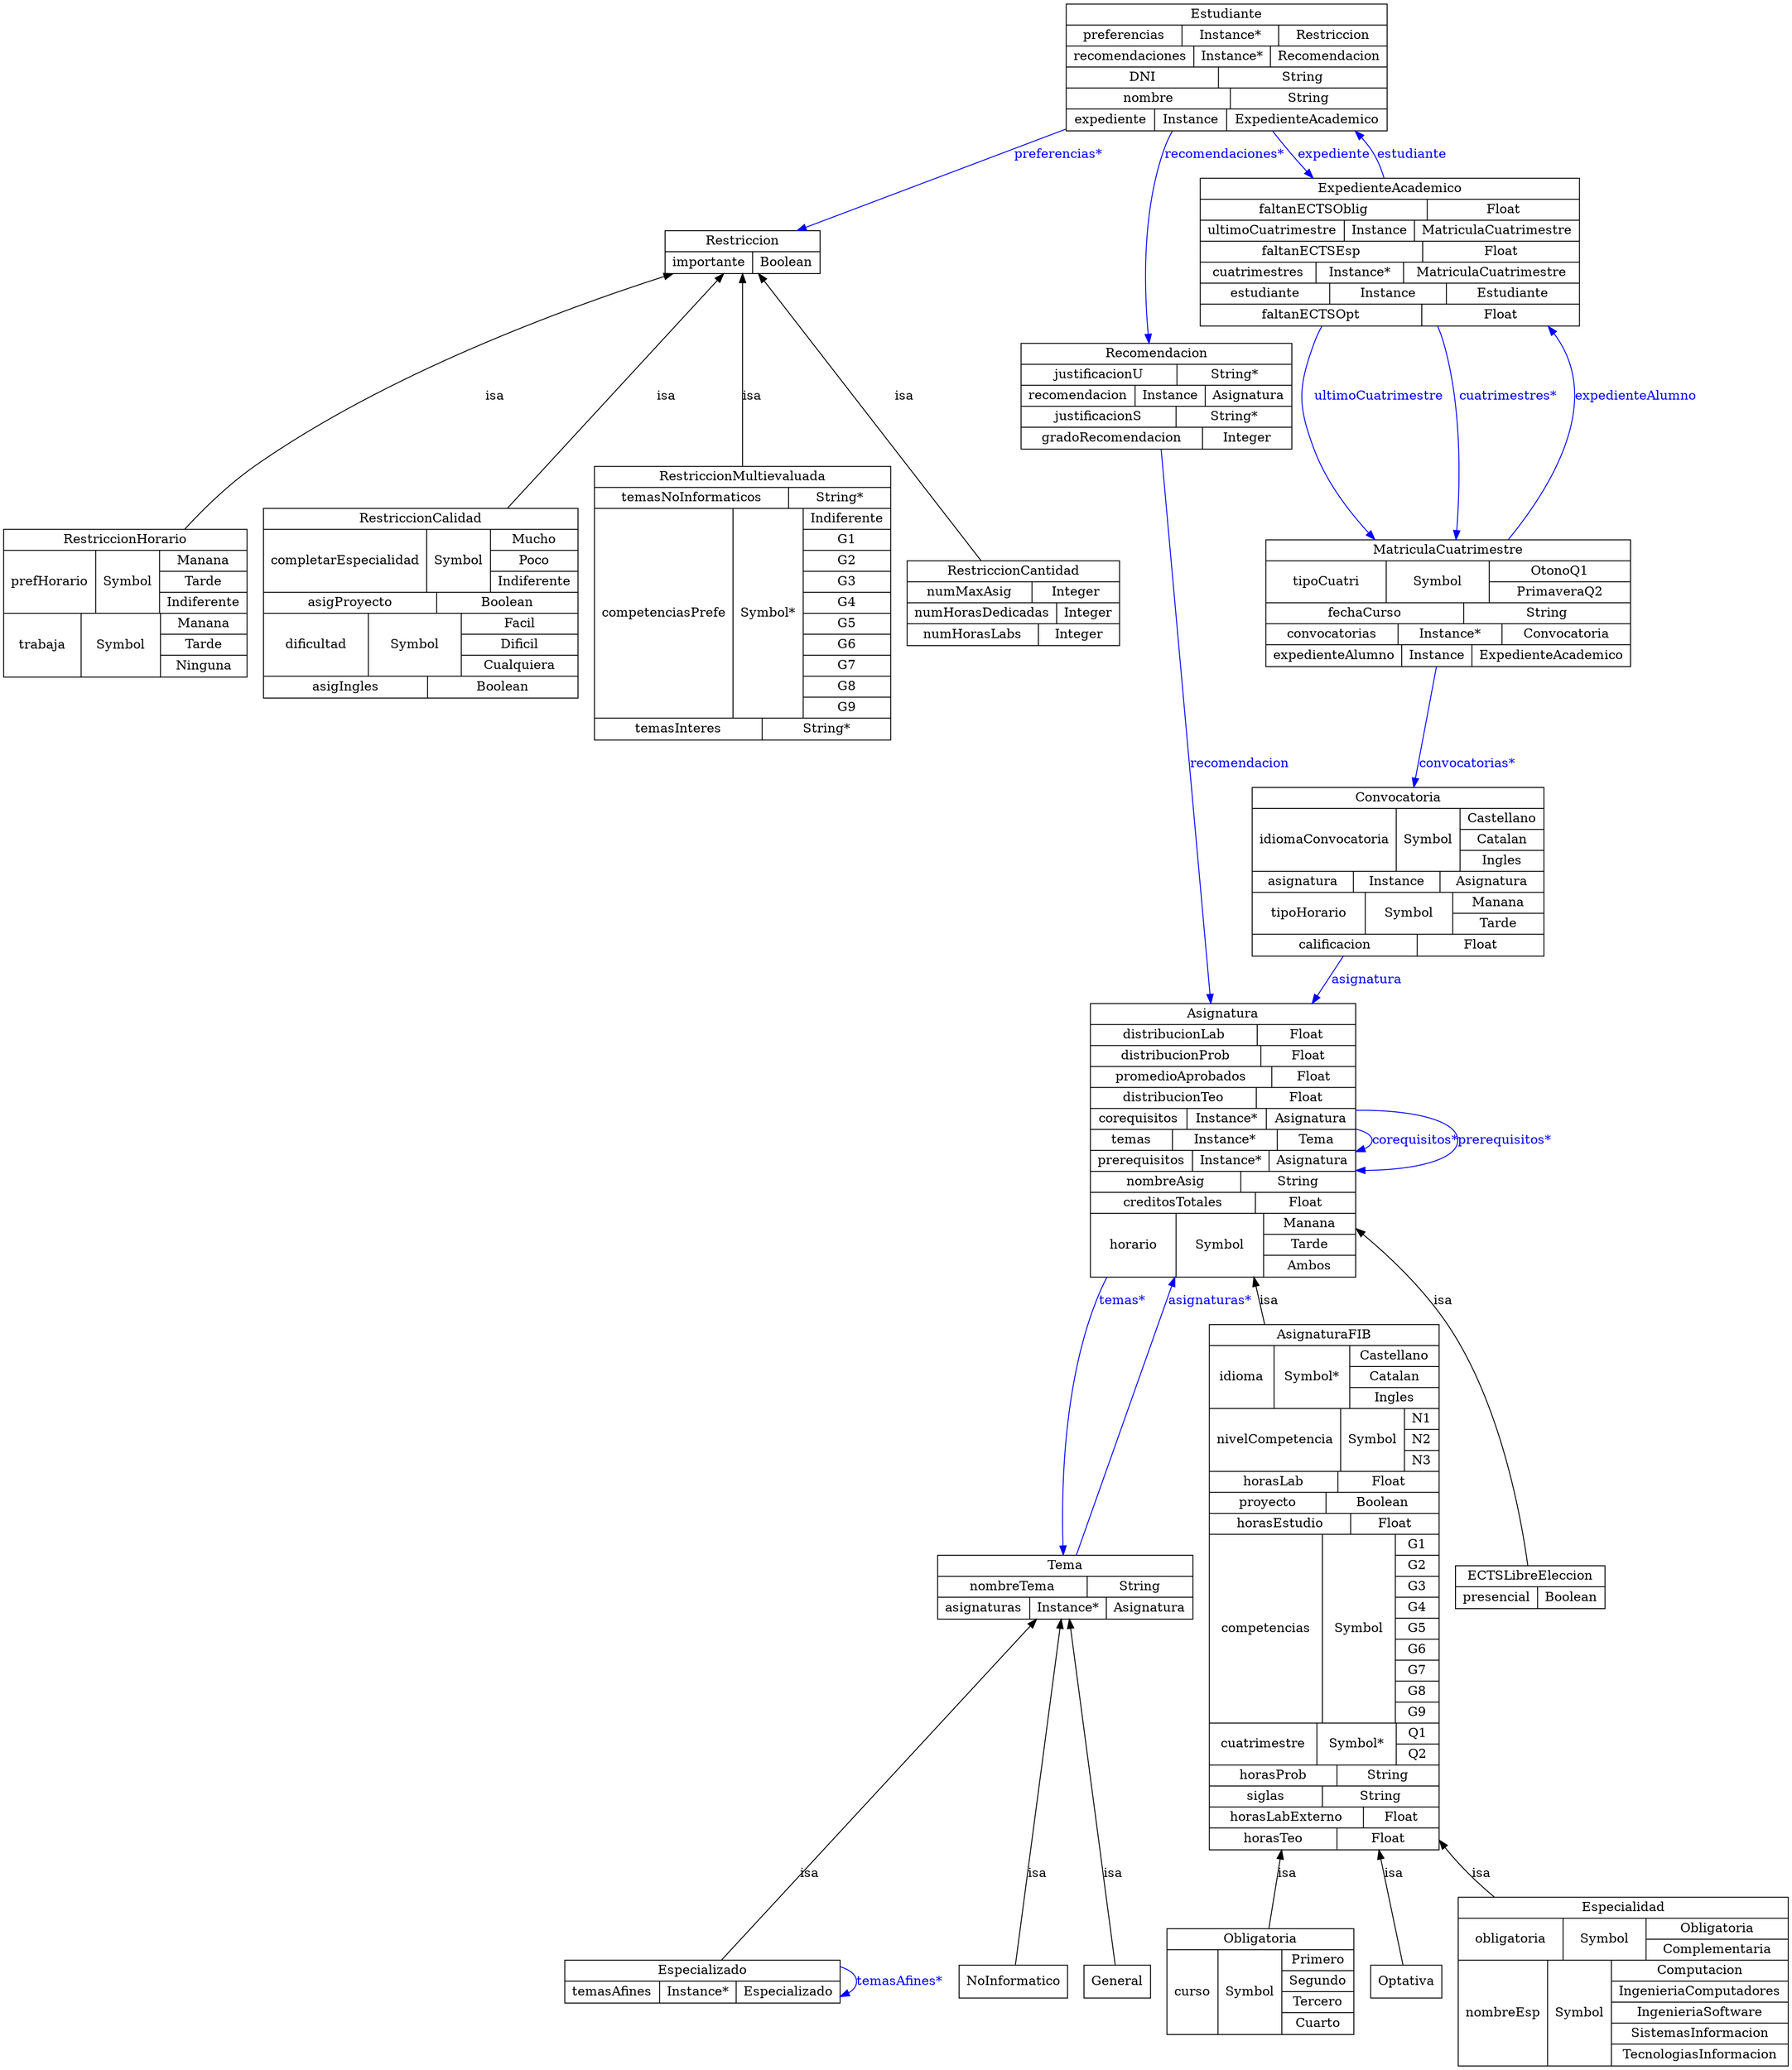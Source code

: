 digraph ontologia {
	node [label="\N"];
	graph [bb="0,0,1640,2262"];
	Obligatoria [label="{Obligatoria|{curso|Symbol|{Primero|Segundo|Tercero|Cuarto}}}", shape=record, color="0.0,0.0,0.0", fontcolor="0.0,0.0,0.0", pos="1159,93", rects="1072,127.5,1246,150.5 1072,35.5,1120,127.5 1120,35.5,1180,127.5 1180,104.5,1246,127.5 1180,81.5,1246,104.5 1180,58.5,1246,81.5 1180\
,35.5,1246,58.5", width="2.4167", height="1.6111"];
	AsignaturaFIB [label="{AsignaturaFIB|{idioma|Symbol*|{Castellano|Catalan|Ingles}}|{nivelCompetencia|Symbol|{N1|N2|N3}}|{horasLab|Float}|{proyecto|Boolean\
}|{horasEstudio|Float}|{competencias|Symbol|{G1|G2|G3|G4|G5|G6|G7|G8|G9}}|{cuatrimestre|Symbol*|{Q1|Q2}}|{horasProb|String}|{\
siglas|String}|{horasLabExterno|Float}|{horasTeo|Float}}", shape=record, color="0.0,0.0,0.0", fontcolor="0.0,0.0,0.0", pos="1210,526", rects="1105.5,790.5,1314.5,813.5 1105.5,721.5,1163.5,790.5 1163.5,721.5,1235.5,790.5 1235.5,767.5,1314.5,790.5 1235.5,744.5,1314.5,767.5\
 1235.5,721.5,1314.5,744.5 1105.5,652.5,1221.5,721.5 1221.5,652.5,1281.5,721.5 1281.5,698.5,1314.5,721.5 1281.5,675.5,1314.5,698.5\
 1281.5,652.5,1314.5,675.5 1105.5,629.5,1221.5,652.5 1221.5,629.5,1314.5,652.5 1105.5,606.5,1212.5,629.5 1212.5,606.5,1314.5,\
629.5 1105.5,583.5,1232.5,606.5 1232.5,583.5,1314.5,606.5 1105.5,376.5,1205.5,583.5 1205.5,376.5,1272.5,583.5 1272.5,560.5,1314.5\
,583.5 1272.5,537.5,1314.5,560.5 1272.5,514.5,1314.5,537.5 1272.5,491.5,1314.5,514.5 1272.5,468.5,1314.5,491.5 1272.5,445.5,1314.5\
,468.5 1272.5,422.5,1314.5,445.5 1272.5,399.5,1314.5,422.5 1272.5,376.5,1314.5,399.5 1105.5,330.5,1197.5,376.5 1197.5,330.5,1272.5\
,376.5 1272.5,353.5,1314.5,376.5 1272.5,330.5,1314.5,353.5 1105.5,307.5,1222.5,330.5 1222.5,307.5,1314.5,330.5 1105.5,284.5\
,1208.5,307.5 1208.5,284.5,1314.5,307.5 1105.5,261.5,1243.5,284.5 1243.5,261.5,1314.5,284.5 1105.5,238.5,1222.5,261.5 1222.5,238.5\
,1314.5,261.5", width="2.8958", height=8];
	Especializado [label="{Especializado|{temasAfines|Instance*|{Especializado}}}", shape=record, color="0.0,0.0,0.0", fontcolor="0.0,0.0,0.0", pos="641,93", rects="517,93,765,116 517,70,602,93 602,70,672,93 672,70,765,93", width="3.4444", height="0.65278"];
	Tema [label="{Tema|{nombreTema|String}|{asignaturas|Instance*|{Asignatura}}}", shape=record, color="0.0,0.0,0.0", fontcolor="0.0,0.0,0.0", pos="975,526", rects="863,537.5,1087,560.5 863,514.5,995,537.5 995,514.5,1087,537.5 863,491.5,941,514.5 941,491.5,1011,514.5 1011,491.5,1087,514.5", width="3.1111", height="0.97222"];
	NoInformatico [label=NoInformatico, shape=box, color="0.0,0.0,0.0", fontcolor="0.0,0.0,0.0", pos="927,93", width="1.3681", height="0.5"];
	RestriccionHorario [label="{RestriccionHorario|{prefHorario|Symbol|{Manana|Tarde|Indiferente}}|{trabaja|Symbol|{Manana|Tarde|Ninguna}}}", shape=record, color="0.0,0.0,0.0", fontcolor="0.0,0.0,0.0", pos="109,1606", rects="0,1663.5,218,1686.5 0,1594.5,82,1663.5 82,1594.5,142,1663.5 142,1640.5,218,1663.5 142,1617.5,218,1640.5 142,1594.5,218,1617.5 0,\
1525.5,67,1594.5 67,1525.5,141,1594.5 141,1571.5,218,1594.5 141,1548.5,218,1571.5 141,1525.5,218,1548.5", width="3.0278", height="2.25"];
	Restriccion [label="{Restriccion|{importante|Boolean}}", shape=record, color="0.0,0.0,0.0", fontcolor="0.0,0.0,0.0", pos="666,1989", rects="597,1989,735,2012 597,1966,673,1989 673,1966,735,1989", width="1.9167", height="0.65278"];
	Asignatura [label="{Asignatura|{distribucionLab|Float}|{distribucionProb|Float}|{promedioAprobados|Float}|{distribucionTeo|Float}|{corequisitos|Instance\
*|{Asignatura}}|{temas|Instance*|{Tema}}|{prerequisitos|Instance*|{Asignatura}}|{nombreAsig|String}|{creditosTotales|Float}\
|{horario|Symbol|{Manana|Tarde|Ambos}}}", shape=record, color="0.0,0.0,0.0", fontcolor="0.0,0.0,0.0", pos="1114,1016", rects="996.5,1142.5,1231.5,1165.5 996.5,1119.5,1143.5,1142.5 1143.5,1119.5,1231.5,1142.5 996.5,1096.5,1146.5,1119.5 1146.5,1096.5,1231.5\
,1119.5 996.5,1073.5,1158.5,1096.5 1158.5,1073.5,1231.5,1096.5 996.5,1050.5,1143.5,1073.5 1143.5,1050.5,1231.5,1073.5 996.5,1027.5\
,1082.5,1050.5 1082.5,1027.5,1153.5,1050.5 1153.5,1027.5,1231.5,1050.5 996.5,1004.5,1067.5,1027.5 1067.5,1004.5,1160.5,1027.5\
 1160.5,1004.5,1231.5,1027.5 996.5,981.5,1085.5,1004.5 1085.5,981.5,1155.5,1004.5 1155.5,981.5,1231.5,1004.5 996.5,958.5,1131.5,\
981.5 1131.5,958.5,1231.5,981.5 996.5,935.5,1142.5,958.5 1142.5,935.5,1231.5,958.5 996.5,866.5,1071.5,935.5 1071.5,866.5,1151.5,\
935.5 1151.5,912.5,1231.5,935.5 1151.5,889.5,1231.5,912.5 1151.5,866.5,1231.5,889.5", width="3.2569", height="4.1667"];
	Estudiante [label="{Estudiante|{preferencias|Instance*|{Restriccion}}|{recomendaciones|Instance*|{Recomendacion}}|{DNI|String}|{nombre|String}|{expediente\
|Instance|{ExpedienteAcademico}}}", shape=record, color="0.0,0.0,0.0", fontcolor="0.0,0.0,0.0", pos="1101,2192", rects="955.5,2238,1246.5,2261 955.5,2215,1058.5,2238 1058.5,2215,1147.5,2238 1147.5,2215,1246.5,2238 955.5,2192,1069.5,2215 1069.5,2192\
,1139.5,2215 1139.5,2192,1246.5,2215 955.5,2169,1096.5,2192 1096.5,2169,1246.5,2192 955.5,2146,1105.5,2169 1105.5,2146,1246.5,2169\
 955.5,2123,1034.5,2146 1034.5,2123,1100.5,2146 1100.5,2123,1246.5,2146", width="4.0347", height="1.9306"];
	Recomendacion [label="{Recomendacion|{justificacionU|String*}|{recomendacion|Instance|{Asignatura}}|{justificacionS|String*}|{gradoRecomendacion|Integer\
}}", shape=record, color="0.0,0.0,0.0", fontcolor="0.0,0.0,0.0", pos="1037,1832", rects="916.5,1866.5,1157.5,1889.5 916.5,1843.5,1055.5,1866.5 1055.5,1843.5,1157.5,1866.5 916.5,1820.5,1018.5,1843.5 1018.5,1820.5,1081.5\
,1843.5 1081.5,1820.5,1157.5,1843.5 916.5,1797.5,1054.5,1820.5 1054.5,1797.5,1157.5,1820.5 916.5,1774.5,1079.5,1797.5 1079.5,1774.5\
,1157.5,1797.5", width="3.3403", height="1.6111"];
	ExpedienteAcademico [label="{ExpedienteAcademico|{faltanECTSOblig|Float}|{ultimoCuatrimestre|Instance|{MatriculaCuatrimestre}}|{faltanECTSEsp|Float}|{cuatrimestres\
|Instance*|{MatriculaCuatrimestre}}|{estudiante|Instance|{Estudiante}}|{faltanECTSOpt|Float}}", shape=record, color="0.0,0.0,0.0", fontcolor="0.0,0.0,0.0", pos="1248,1989", rects="1086,2046.5,1410,2069.5 1086,2023.5,1282,2046.5 1282,2023.5,1410,2046.5 1086,2000.5,1208,2023.5 1208,2000.5,1271,2023.5 1271,2000.5\
,1410,2023.5 1086,1977.5,1277,2000.5 1277,1977.5,1410,2000.5 1086,1954.5,1184,1977.5 1184,1954.5,1262,1977.5 1262,1954.5,1410\
,1977.5 1086,1931.5,1196,1954.5 1196,1931.5,1297,1954.5 1297,1931.5,1410,1954.5 1086,1908.5,1277,1931.5 1277,1908.5,1410,1931.5", width="4.5", height="2.25"];
	Convocatoria [label="{Convocatoria|{idiomaConvocatoria|Symbol|{Castellano|Catalan|Ingles}}|{asignatura|Instance|{Asignatura}}|{tipoHorario|Symbol|{Manana\
|Tarde}}|{calificacion|Float}}", shape=record, color="0.0,0.0,0.0", fontcolor="0.0,0.0,0.0", pos="1234,1311", rects="1102,1380,1366,1403 1102,1311,1232,1380 1232,1311,1292,1380 1292,1357,1366,1380 1292,1334,1366,1357 1292,1311,1366,1334 1102,1288\
,1191,1311 1191,1288,1272,1311 1272,1288,1366,1311 1102,1242,1204,1288 1204,1242,1285,1288 1285,1265,1366,1288 1285,1242,1366,1265\
 1102,1219,1251,1242 1251,1219,1366,1242", width="3.6667", height="2.5694"];
	General [label=General, shape=box, color="0.0,0.0,0.0", fontcolor="0.0,0.0,0.0", pos="1024,93", width="0.8125", height="0.5"];
	RestriccionCalidad [label="{RestriccionCalidad|{completarEspecialidad|Symbol|{Mucho|Poco|Indiferente}}|{asigProyecto|Boolean}|{dificultad|Symbol|{Facil|Dificil\
|Cualquiera}}|{asigIngles|Boolean}}", shape=record, color="0.0,0.0,0.0", fontcolor="0.0,0.0,0.0", pos="376,1606", rects="236.5,1686.5,515.5,1709.5 236.5,1617.5,379.5,1686.5 379.5,1617.5,439.5,1686.5 439.5,1663.5,515.5,1686.5 439.5,1640.5,515.5,1663.5\
 439.5,1617.5,515.5,1640.5 236.5,1594.5,389.5,1617.5 389.5,1594.5,515.5,1617.5 236.5,1525.5,329.5,1594.5 329.5,1525.5,414.5,1594.5\
 414.5,1571.5,515.5,1594.5 414.5,1548.5,515.5,1571.5 414.5,1525.5,515.5,1548.5 236.5,1502.5,380.5,1525.5 380.5,1502.5,515.5,1525.5", width="3.8681", height="2.8889"];
	RestriccionMultievaluada [label="{RestriccionMultievaluada|{temasNoInformaticos|String*}|{competenciasPrefe|Symbol*|{Indiferente|G1|G2|G3|G4|G5|G6|G7|G8|G9}}|{temasInteres\
|String*}}", shape=record, color="0.0,0.0,0.0", fontcolor="0.0,0.0,0.0", pos="666,1606", rects="533.5,1732.5,798.5,1755.5 533.5,1709.5,706.5,1732.5 706.5,1709.5,798.5,1732.5 533.5,1479.5,655.5,1709.5 655.5,1479.5,722.5,1709.5\
 722.5,1686.5,798.5,1709.5 722.5,1663.5,798.5,1686.5 722.5,1640.5,798.5,1663.5 722.5,1617.5,798.5,1640.5 722.5,1594.5,798.5,1617.5\
 722.5,1571.5,798.5,1594.5 722.5,1548.5,798.5,1571.5 722.5,1525.5,798.5,1548.5 722.5,1502.5,798.5,1525.5 722.5,1479.5,798.5,1502.5\
 533.5,1456.5,680.5,1479.5 680.5,1456.5,798.5,1479.5", width="3.6736", height="4.1667"];
	Optativa [label=Optativa, shape=box, color="0.0,0.0,0.0", fontcolor="0.0,0.0,0.0", pos="1296,93", width="0.88889", height="0.5"];
	MatriculaCuatrimestre [label="{MatriculaCuatrimestre|{tipoCuatri|Symbol|{OtonoQ1|PrimaveraQ2}}|{fechaCurso|String}|{convocatorias|Instance*|{Convocatoria}}|{expedienteAlumno\
|Instance|{ExpedienteAcademico}}}", shape=record, color="0.0,0.0,0.0", fontcolor="0.0,0.0,0.0", pos="1269,1606", rects="1106.5,1652,1431.5,1675 1106.5,1606,1212.5,1652 1212.5,1606,1307.5,1652 1307.5,1629,1431.5,1652 1307.5,1606,1431.5,1629 1106.5,1583\
,1284.5,1606 1284.5,1583,1431.5,1606 1106.5,1560,1223.5,1583 1223.5,1560,1316.5,1583 1316.5,1560,1431.5,1583 1106.5,1537,1226.5\
,1560 1226.5,1537,1289.5,1560 1289.5,1537,1431.5,1560", width="4.5069", height="1.9306"];
	ECTSLibreEleccion [label="{ECTSLibreEleccion|{presencial|Boolean}}", shape=record, color="0.0,0.0,0.0", fontcolor="0.0,0.0,0.0", pos="1400,526", rects="1333,526,1467,549 1333,503,1405,526 1405,503,1467,526", width="1.8611", height="0.65278"];
	RestriccionCantidad [label="{RestriccionCantidad|{numMaxAsig|Integer}|{numHorasDedicadas|Integer}|{numHorasLabs|Integer}}", shape=record, color="0.0,0.0,0.0", fontcolor="0.0,0.0,0.0", pos="911,1606", rects="817,1629,1005,1652 817,1606,929,1629 929,1606,1005,1629 817,1583,950,1606 950,1583,1005,1606 817,1560,934,1583 934,1560,1005,1583", width="2.6111", height="1.2917"];
	Especialidad [label="{Especialidad|{obligatoria|Symbol|{Obligatoria|Complementaria}}|{nombreEsp|Symbol|{Computacion|IngenieriaComputadores|IngenieriaSoftware\
|SistemasInformacion|TecnologiasInformacion}}}", shape=record, color="0.0,0.0,0.0", fontcolor="0.0,0.0,0.0", pos="1493,93", rects="1346,162,1640,185 1346,116,1438,162 1438,116,1515,162 1515,139,1640,162 1515,116,1640,139 1346,1,1427,116 1427,1,1487,116 1487,93\
,1640,116 1487,70,1640,93 1487,47,1640,70 1487,24,1640,47 1487,1,1640,24", width="4.0833", height="2.5694"];
	AsignaturaFIB -> Obligatoria [dir=back, label=isa, color="0.0,0.0,0.0", fontcolor="0.0,0.0,0.0", pos="s,1176.1,238.42 1174.9,228.47 1171.5,199.39 1168.3,172.62 1165.7,150.75", lp="1181,212"];
	Tema -> Especializado [dir=back, label=isa, color="0.0,0.0,0.0", fontcolor="0.0,0.0,0.0", pos="s,948.79,491.18 942.55,483.12 872.93,393.28 711.25,184.66 658.2,116.2", lp="739,212"];
	Especializado -> Especializado [label="temasAfines*", color="0.6666667,1.0,1.0", fontcolor="0.6666667,1.0,1.0", style=filled, pos="e,765.15,75.576 765.15,110.42 776.12,106.76 783,100.95 783,93 783,87.658 779.9,83.283 774.53,79.876", lp="821,93"];
	Tema -> NoInformatico [dir=back, label=isa, color="0.0,0.0,0.0", fontcolor="0.0,0.0,0.0", pos="s,971.23,491.18 970.12,481.22 959.74,387.94 935.81,173.06 928.9,111.05", lp="948,212"];
	Restriccion -> RestriccionHorario [dir=back, label=isa, color="0.0,0.0,0.0", fontcolor="0.0,0.0,0.0", pos="s,606.67,1965.9 597.27,1962.2 506.1,1925.7 343.2,1852.6 227,1756 203.15,1736.2 180.9,1710.8 162.3,1686.7", lp="440,1832"];
	Asignatura -> Asignatura [label="corequisitos*", color="0.6666667,1.0,1.0", fontcolor="0.6666667,1.0,1.0", style=filled, pos="e,1231.6,1002.9 1231.6,1029.1 1242.3,1026.4 1249,1022 1249,1016 1249,1012.1 1246.1,1008.8 1241.1,1006.3", lp="1287,1016"];
	Asignatura -> Tema [label="temas*", color="0.6666667,1.0,1.0", fontcolor="0.6666667,1.0,1.0", style=filled, pos="e,971.37,560.53 1003.4,866.48 1000.7,860.36 998.19,854.19 996,848 962.55,753.5 965.68,633.69 970.54,570.54", lp="1016,840"];
	Asignatura -> Asignatura [label="prerequisitos*", color="0.6666667,1.0,1.0", fontcolor="0.6666667,1.0,1.0", style=filled, pos="e,1231.5,983.09 1231.5,1048.9 1280.8,1050.1 1325,1039.1 1325,1016 1325,994.46 1286.7,983.47 1241.5,983.01", lp="1364.5,1016"];
	Estudiante -> Restriccion [label="preferencias*", color="0.6666667,1.0,1.0", fontcolor="0.6666667,1.0,1.0", style=filled, pos="e,713.83,2012.1 955.24,2123.7 875.68,2086.9 781.68,2043.5 722.95,2016.3", lp="947.5,2096"];
	Estudiante -> Recomendacion [label="recomendaciones*", color="0.6666667,1.0,1.0", fontcolor="0.6666667,1.0,1.0", style=filled, pos="e,1031.2,1889.6 1055.2,2122.7 1052.4,2116.5 1049.9,2110.3 1048,2104 1027.6,2036.6 1027.3,1955.6 1030.5,1899.8", lp="1100.5,2096"];
	Estudiante -> ExpedienteAcademico [label=expediente, color="0.6666667,1.0,1.0", fontcolor="0.6666667,1.0,1.0", style=filled, pos="e,1180,2069.5 1142.2,2122.8 1149.9,2111 1158,2099 1166,2088 1168.5,2084.6 1171.1,2081.1 1173.7,2077.6", lp="1196,2096"];
	Tema -> Asignatura [label="asignaturas*", color="0.6666667,1.0,1.0", fontcolor="0.6666667,1.0,1.0", style=filled, pos="e,1071.6,866.26 984.63,560.8 1001.8,621.14 1038.8,750.99 1068.8,856.46", lp="1100.5,840"];
	Convocatoria -> Asignatura [label=asignatura, color="0.6666667,1.0,1.0", fontcolor="0.6666667,1.0,1.0", style=filled, pos="e,1174.9,1165.6 1196.7,1218.9 1190.9,1204.8 1184.9,1190 1178.7,1175", lp="1217,1192"];
	Asignatura -> AsignaturaFIB [dir=back, label=isa, color="0.0,0.0,0.0", fontcolor="0.0,0.0,0.0", pos="s,1143.3,866.26 1145.2,856.25 1148,842.38 1150.8,828.1 1153.6,813.6", lp="1156,840"];
	Tema -> General [dir=back, label=isa, color="0.0,0.0,0.0", fontcolor="0.0,0.0,0.0", pos="s,978.84,491.18 979.98,481.22 990.58,387.94 1015,173.06 1022.1,111.05", lp="1019,212"];
	Restriccion -> RestriccionCalidad [dir=back, label=isa, color="0.0,0.0,0.0", fontcolor="0.0,0.0,0.0", pos="s,649.15,1965.9 643.09,1957.9 602.8,1905 517.54,1793 454.13,1709.6", lp="597,1832"];
	Recomendacion -> Asignatura [label=recomendacion, color="0.6666667,1.0,1.0", fontcolor="0.6666667,1.0,1.0", style=filled, pos="e,1098.2,1165.7 1041.9,1774.4 1051.4,1666.2 1073,1422.7 1093,1218 1094.3,1204.4 1095.7,1190.2 1097.2,1176", lp="1117,1430"];
	Restriccion -> RestriccionMultievaluada [dir=back, label=isa, color="0.0,0.0,0.0", fontcolor="0.0,0.0,0.0", pos="s,666,1965.9 666,1955.8 666,1911.6 666,1829.4 666,1755.9", lp="674,1832"];
	AsignaturaFIB -> Optativa [dir=back, label=isa, color="0.0,0.0,0.0", fontcolor="0.0,0.0,0.0", pos="s,1267.2,238.42 1269.2,228.52 1279.3,177.74 1288,133.99 1292.6,111.07", lp="1281,212"];
	ExpedienteAcademico -> MatriculaCuatrimestre [label=ultimoCuatrimestre, color="0.6666667,1.0,1.0", fontcolor="0.6666667,1.0,1.0", style=filled, pos="e,1224,1675.1 1189.1,1908.3 1186.3,1902.3 1183.9,1896.2 1182,1890 1166.9,1840.7 1169.7,1824.1 1182,1774 1189.6,1743 1204,1711.5 \
1219,1684.2", lp="1235,1832"];
	ExpedienteAcademico -> MatriculaCuatrimestre [label="cuatrimestres*", color="0.6666667,1.0,1.0", fontcolor="0.6666667,1.0,1.0", style=filled, pos="e,1283.4,1675.1 1283.4,1908.3 1285.3,1902.2 1286.8,1896 1288,1890 1301.4,1821.6 1294.2,1742.4 1285.1,1685.2", lp="1336.5,1832"];
	ExpedienteAcademico -> Estudiante [label=estudiante, color="0.6666667,1.0,1.0", fontcolor="0.6666667,1.0,1.0", style=filled, pos="e,1211.1,2122.9 1240.8,2069.7 1237.5,2081.8 1232.7,2093.7 1226,2104 1223.5,2107.8 1220.8,2111.6 1217.8,2115.2", lp="1262,2096"];
	Asignatura -> ECTSLibreEleccion [dir=back, label=isa, color="0.0,0.0,0.0", fontcolor="0.0,0.0,0.0", pos="s,1231.6,923.08 1239.1,915.99 1270.3,886.08 1301,851.22 1323,814 1375.6,724.94 1393,599.34 1398.1,549.06", lp="1319,840"];
	Restriccion -> RestriccionCantidad [dir=back, label=isa, color="0.0,0.0,0.0", fontcolor="0.0,0.0,0.0", pos="s,680.23,1965.9 685.65,1957.4 728.67,1890.5 831.34,1730.9 881.88,1652.3", lp="812,1832"];
	MatriculaCuatrimestre -> Convocatoria [label="convocatorias*", color="0.6666667,1.0,1.0", fontcolor="0.6666667,1.0,1.0", style=filled, pos="e,1244.9,1403.2 1260.8,1536.7 1256.5,1500 1251,1454 1246.1,1413.2", lp="1292,1430"];
	MatriculaCuatrimestre -> ExpedienteAcademico [label=expedienteAlumno, color="0.6666667,1.0,1.0", fontcolor="0.6666667,1.0,1.0", style=filled, pos="e,1369.5,1908.3 1328.4,1675.1 1371.7,1733.4 1416.9,1818.9 1381,1890 1379.3,1893.4 1377.4,1896.7 1375.3,1899.9", lp="1446,1832"];
	AsignaturaFIB -> Especialidad [dir=back, label=isa, color="0.0,0.0,0.0", fontcolor="0.0,0.0,0.0", pos="s,1314.6,251.69 1320.4,243.07 1321.6,241.36 1322.8,239.68 1324,238 1337.4,219.35 1353.6,201.6 1370.8,185.32", lp="1359,212"];
}
